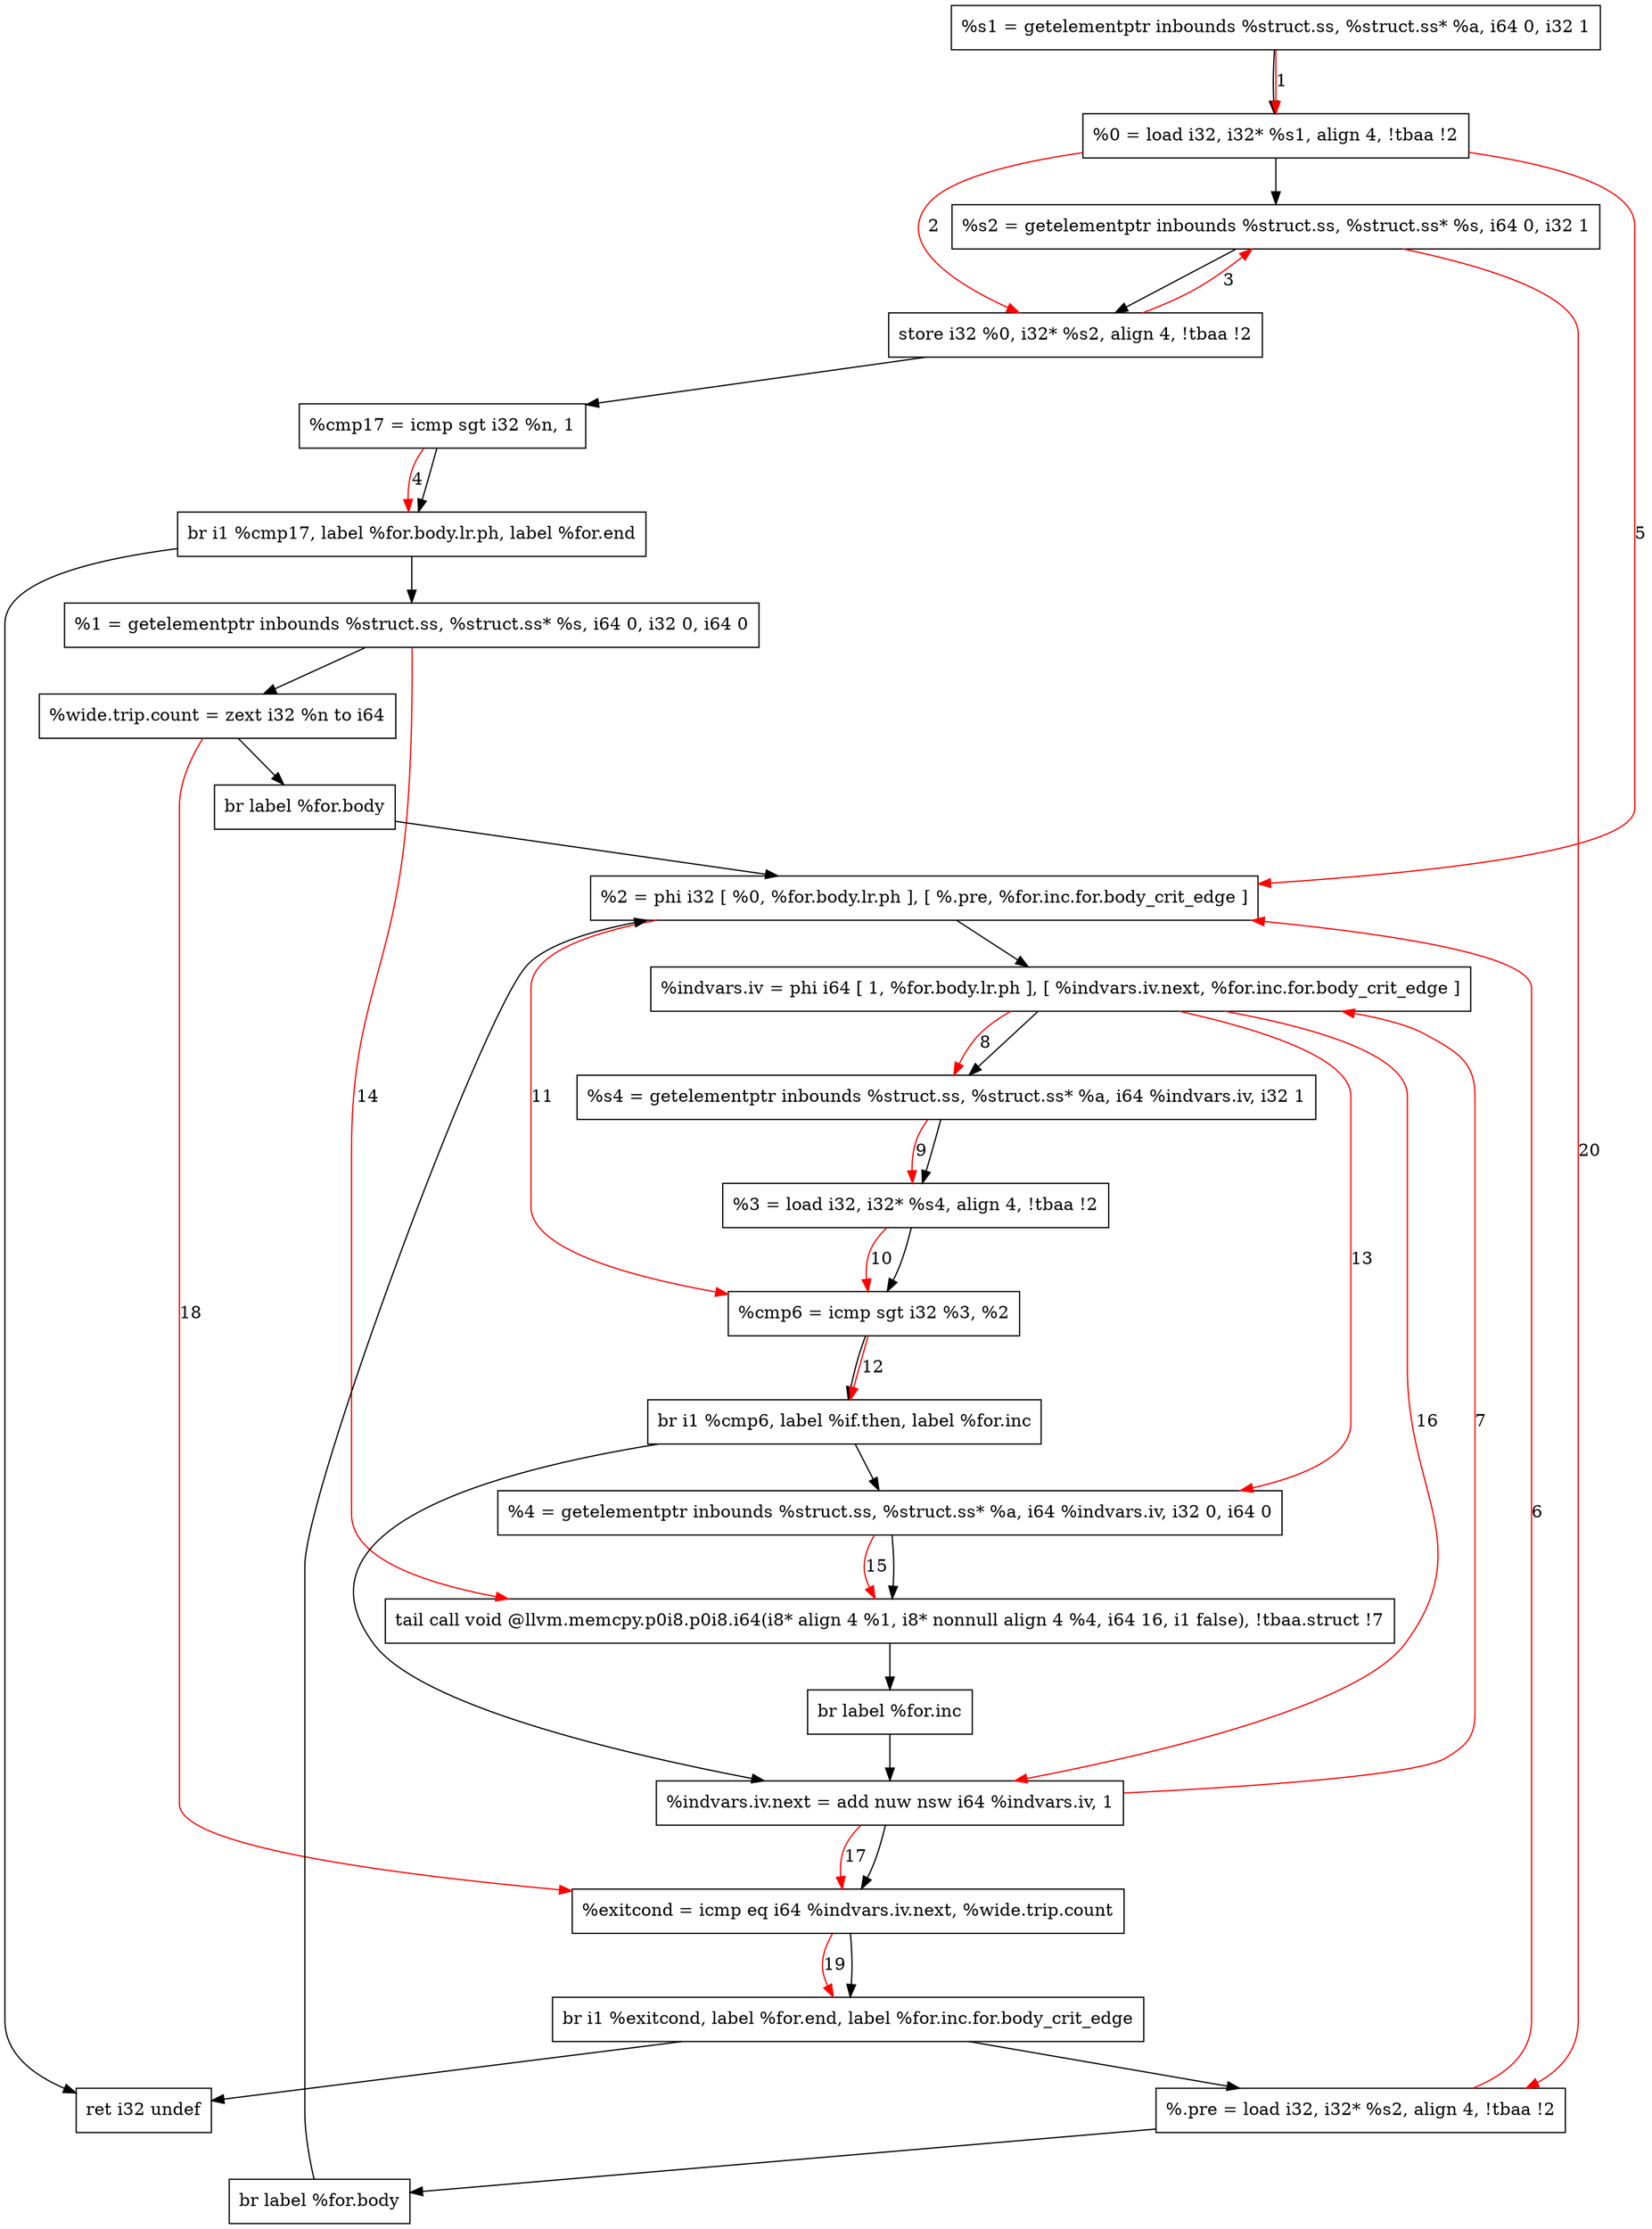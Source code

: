 digraph "CDFG for'func' function" {
	Node0x5618b6848b58[shape=record, label="  %s1 = getelementptr inbounds %struct.ss, %struct.ss* %a, i64 0, i32 1"]
	Node0x5618b6848a98[shape=record, label="  %0 = load i32, i32* %s1, align 4, !tbaa !2"]
	Node0x5618b6849ae8[shape=record, label="  %s2 = getelementptr inbounds %struct.ss, %struct.ss* %s, i64 0, i32 1"]
	Node0x5618b6849b90[shape=record, label="  store i32 %0, i32* %s2, align 4, !tbaa !2"]
	Node0x5618b684a220[shape=record, label="  %cmp17 = icmp sgt i32 %n, 1"]
	Node0x5618b67d1db8[shape=record, label="  br i1 %cmp17, label %for.body.lr.ph, label %for.end"]
	Node0x5618b684a4c0[shape=record, label="  %1 = getelementptr inbounds %struct.ss, %struct.ss* %s, i64 0, i32 0, i64 0"]
	Node0x5618b684a318[shape=record, label="  %wide.trip.count = zext i32 %n to i64"]
	Node0x5618b684a658[shape=record, label="  br label %for.body"]
	Node0x5618b684a828[shape=record, label="  %2 = phi i32 [ %0, %for.body.lr.ph ], [ %.pre, %for.inc.for.body_crit_edge ]"]
	Node0x5618b684aa18[shape=record, label="  %indvars.iv = phi i64 [ 1, %for.body.lr.ph ], [ %indvars.iv.next, %for.inc.for.body_crit_edge ]"]
	Node0x5618b684ac98[shape=record, label="  %s4 = getelementptr inbounds %struct.ss, %struct.ss* %a, i64 %indvars.iv, i32 1"]
	Node0x5618b684ad08[shape=record, label="  %3 = load i32, i32* %s4, align 4, !tbaa !2"]
	Node0x5618b684ad80[shape=record, label="  %cmp6 = icmp sgt i32 %3, %2"]
	Node0x5618b67dd228[shape=record, label="  br i1 %cmp6, label %if.then, label %for.inc"]
	Node0x5618b684afe0[shape=record, label="  %4 = getelementptr inbounds %struct.ss, %struct.ss* %a, i64 %indvars.iv, i32 0, i64 0"]
	Node0x5618b684b638[shape=record, label="  tail call void @llvm.memcpy.p0i8.p0i8.i64(i8* align 4 %1, i8* nonnull align 4 %4, i64 16, i1 false), !tbaa.struct !7"]
	Node0x5618b684b798[shape=record, label="  br label %for.inc"]
	Node0x5618b684b810[shape=record, label="  %indvars.iv.next = add nuw nsw i64 %indvars.iv, 1"]
	Node0x5618b684b880[shape=record, label="  %exitcond = icmp eq i64 %indvars.iv.next, %wide.trip.count"]
	Node0x5618b67dd588[shape=record, label="  br i1 %exitcond, label %for.end, label %for.inc.for.body_crit_edge"]
	Node0x5618b684a7a8[shape=record, label="  %.pre = load i32, i32* %s2, align 4, !tbaa !2"]
	Node0x5618b684a5f8[shape=record, label="  br label %for.body"]
	Node0x5618b684a3e8[shape=record, label="  ret i32 undef"]
	Node0x5618b6848b58 -> Node0x5618b6848a98
	Node0x5618b6848a98 -> Node0x5618b6849ae8
	Node0x5618b6849ae8 -> Node0x5618b6849b90
	Node0x5618b6849b90 -> Node0x5618b684a220
	Node0x5618b684a220 -> Node0x5618b67d1db8
	Node0x5618b67d1db8 -> Node0x5618b684a4c0
	Node0x5618b67d1db8 -> Node0x5618b684a3e8
	Node0x5618b684a4c0 -> Node0x5618b684a318
	Node0x5618b684a318 -> Node0x5618b684a658
	Node0x5618b684a658 -> Node0x5618b684a828
	Node0x5618b684a828 -> Node0x5618b684aa18
	Node0x5618b684aa18 -> Node0x5618b684ac98
	Node0x5618b684ac98 -> Node0x5618b684ad08
	Node0x5618b684ad08 -> Node0x5618b684ad80
	Node0x5618b684ad80 -> Node0x5618b67dd228
	Node0x5618b67dd228 -> Node0x5618b684afe0
	Node0x5618b67dd228 -> Node0x5618b684b810
	Node0x5618b684afe0 -> Node0x5618b684b638
	Node0x5618b684b638 -> Node0x5618b684b798
	Node0x5618b684b798 -> Node0x5618b684b810
	Node0x5618b684b810 -> Node0x5618b684b880
	Node0x5618b684b880 -> Node0x5618b67dd588
	Node0x5618b67dd588 -> Node0x5618b684a3e8
	Node0x5618b67dd588 -> Node0x5618b684a7a8
	Node0x5618b684a7a8 -> Node0x5618b684a5f8
	Node0x5618b684a5f8 -> Node0x5618b684a828
edge [color=red]
	Node0x5618b6848b58 -> Node0x5618b6848a98[label="1"]
	Node0x5618b6848a98 -> Node0x5618b6849b90[label="2"]
	Node0x5618b6849b90 -> Node0x5618b6849ae8[label="3"]
	Node0x5618b684a220 -> Node0x5618b67d1db8[label="4"]
	Node0x5618b6848a98 -> Node0x5618b684a828[label="5"]
	Node0x5618b684a7a8 -> Node0x5618b684a828[label="6"]
	Node0x5618b684b810 -> Node0x5618b684aa18[label="7"]
	Node0x5618b684aa18 -> Node0x5618b684ac98[label="8"]
	Node0x5618b684ac98 -> Node0x5618b684ad08[label="9"]
	Node0x5618b684ad08 -> Node0x5618b684ad80[label="10"]
	Node0x5618b684a828 -> Node0x5618b684ad80[label="11"]
	Node0x5618b684ad80 -> Node0x5618b67dd228[label="12"]
	Node0x5618b684aa18 -> Node0x5618b684afe0[label="13"]
	Node0x5618b684a4c0 -> Node0x5618b684b638[label="14"]
	Node0x5618b684afe0 -> Node0x5618b684b638[label="15"]
	Node0x5618b684aa18 -> Node0x5618b684b810[label="16"]
	Node0x5618b684b810 -> Node0x5618b684b880[label="17"]
	Node0x5618b684a318 -> Node0x5618b684b880[label="18"]
	Node0x5618b684b880 -> Node0x5618b67dd588[label="19"]
	Node0x5618b6849ae8 -> Node0x5618b684a7a8[label="20"]
}
